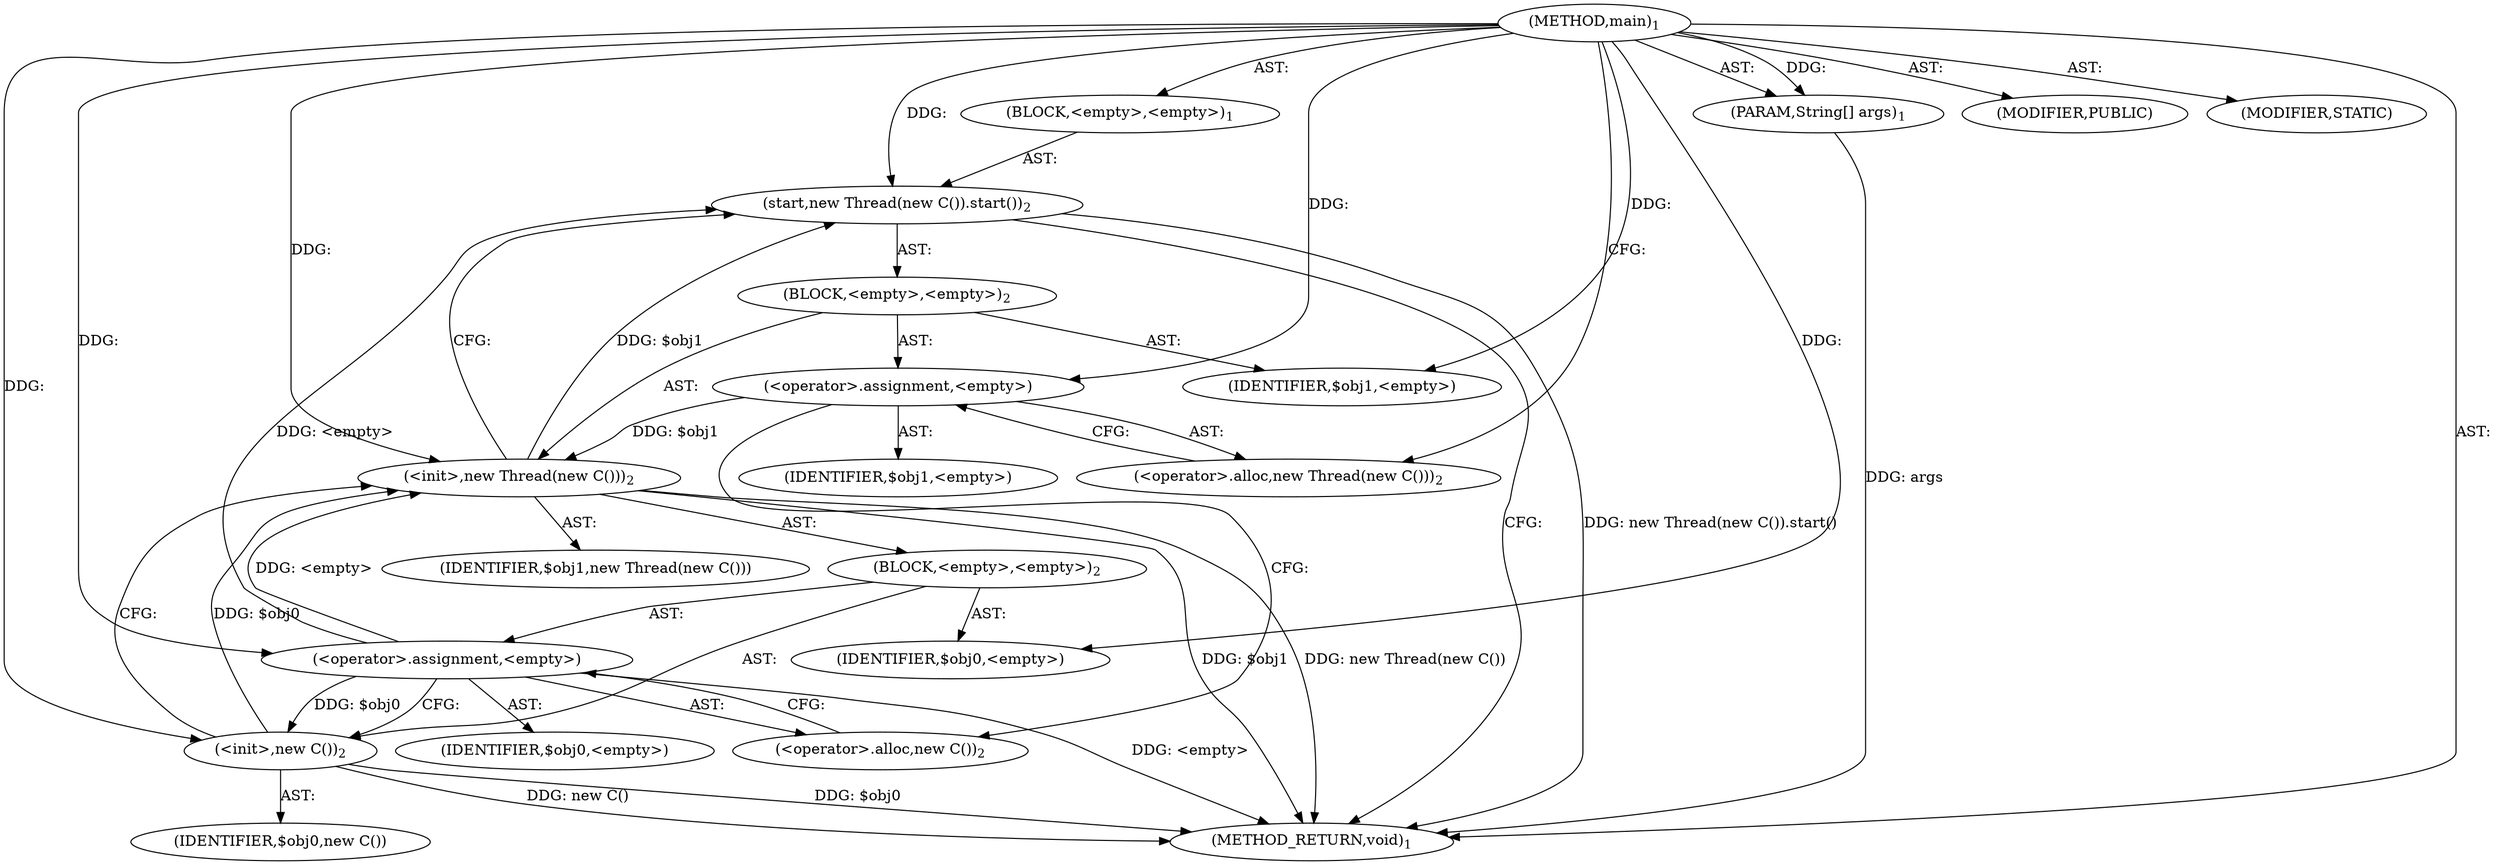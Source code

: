 digraph "main" {  
"17" [label = <(METHOD,main)<SUB>1</SUB>> ]
"18" [label = <(PARAM,String[] args)<SUB>1</SUB>> ]
"19" [label = <(BLOCK,&lt;empty&gt;,&lt;empty&gt;)<SUB>1</SUB>> ]
"20" [label = <(start,new Thread(new C()).start())<SUB>2</SUB>> ]
"21" [label = <(BLOCK,&lt;empty&gt;,&lt;empty&gt;)<SUB>2</SUB>> ]
"22" [label = <(&lt;operator&gt;.assignment,&lt;empty&gt;)> ]
"23" [label = <(IDENTIFIER,$obj1,&lt;empty&gt;)> ]
"24" [label = <(&lt;operator&gt;.alloc,new Thread(new C()))<SUB>2</SUB>> ]
"25" [label = <(&lt;init&gt;,new Thread(new C()))<SUB>2</SUB>> ]
"26" [label = <(IDENTIFIER,$obj1,new Thread(new C()))> ]
"27" [label = <(BLOCK,&lt;empty&gt;,&lt;empty&gt;)<SUB>2</SUB>> ]
"28" [label = <(&lt;operator&gt;.assignment,&lt;empty&gt;)> ]
"29" [label = <(IDENTIFIER,$obj0,&lt;empty&gt;)> ]
"30" [label = <(&lt;operator&gt;.alloc,new C())<SUB>2</SUB>> ]
"31" [label = <(&lt;init&gt;,new C())<SUB>2</SUB>> ]
"32" [label = <(IDENTIFIER,$obj0,new C())> ]
"33" [label = <(IDENTIFIER,$obj0,&lt;empty&gt;)> ]
"34" [label = <(IDENTIFIER,$obj1,&lt;empty&gt;)> ]
"35" [label = <(MODIFIER,PUBLIC)> ]
"36" [label = <(MODIFIER,STATIC)> ]
"37" [label = <(METHOD_RETURN,void)<SUB>1</SUB>> ]
  "17" -> "18"  [ label = "AST: "] 
  "17" -> "19"  [ label = "AST: "] 
  "17" -> "35"  [ label = "AST: "] 
  "17" -> "36"  [ label = "AST: "] 
  "17" -> "37"  [ label = "AST: "] 
  "19" -> "20"  [ label = "AST: "] 
  "20" -> "21"  [ label = "AST: "] 
  "21" -> "22"  [ label = "AST: "] 
  "21" -> "25"  [ label = "AST: "] 
  "21" -> "34"  [ label = "AST: "] 
  "22" -> "23"  [ label = "AST: "] 
  "22" -> "24"  [ label = "AST: "] 
  "25" -> "26"  [ label = "AST: "] 
  "25" -> "27"  [ label = "AST: "] 
  "27" -> "28"  [ label = "AST: "] 
  "27" -> "31"  [ label = "AST: "] 
  "27" -> "33"  [ label = "AST: "] 
  "28" -> "29"  [ label = "AST: "] 
  "28" -> "30"  [ label = "AST: "] 
  "31" -> "32"  [ label = "AST: "] 
  "20" -> "37"  [ label = "CFG: "] 
  "22" -> "30"  [ label = "CFG: "] 
  "25" -> "20"  [ label = "CFG: "] 
  "24" -> "22"  [ label = "CFG: "] 
  "28" -> "31"  [ label = "CFG: "] 
  "31" -> "25"  [ label = "CFG: "] 
  "30" -> "28"  [ label = "CFG: "] 
  "17" -> "24"  [ label = "CFG: "] 
  "18" -> "37"  [ label = "DDG: args"] 
  "25" -> "37"  [ label = "DDG: $obj1"] 
  "28" -> "37"  [ label = "DDG: &lt;empty&gt;"] 
  "31" -> "37"  [ label = "DDG: $obj0"] 
  "31" -> "37"  [ label = "DDG: new C()"] 
  "25" -> "37"  [ label = "DDG: new Thread(new C())"] 
  "20" -> "37"  [ label = "DDG: new Thread(new C()).start()"] 
  "17" -> "18"  [ label = "DDG: "] 
  "28" -> "20"  [ label = "DDG: &lt;empty&gt;"] 
  "25" -> "20"  [ label = "DDG: $obj1"] 
  "17" -> "20"  [ label = "DDG: "] 
  "17" -> "22"  [ label = "DDG: "] 
  "17" -> "34"  [ label = "DDG: "] 
  "22" -> "25"  [ label = "DDG: $obj1"] 
  "17" -> "25"  [ label = "DDG: "] 
  "28" -> "25"  [ label = "DDG: &lt;empty&gt;"] 
  "31" -> "25"  [ label = "DDG: $obj0"] 
  "17" -> "28"  [ label = "DDG: "] 
  "17" -> "33"  [ label = "DDG: "] 
  "28" -> "31"  [ label = "DDG: $obj0"] 
  "17" -> "31"  [ label = "DDG: "] 
}
